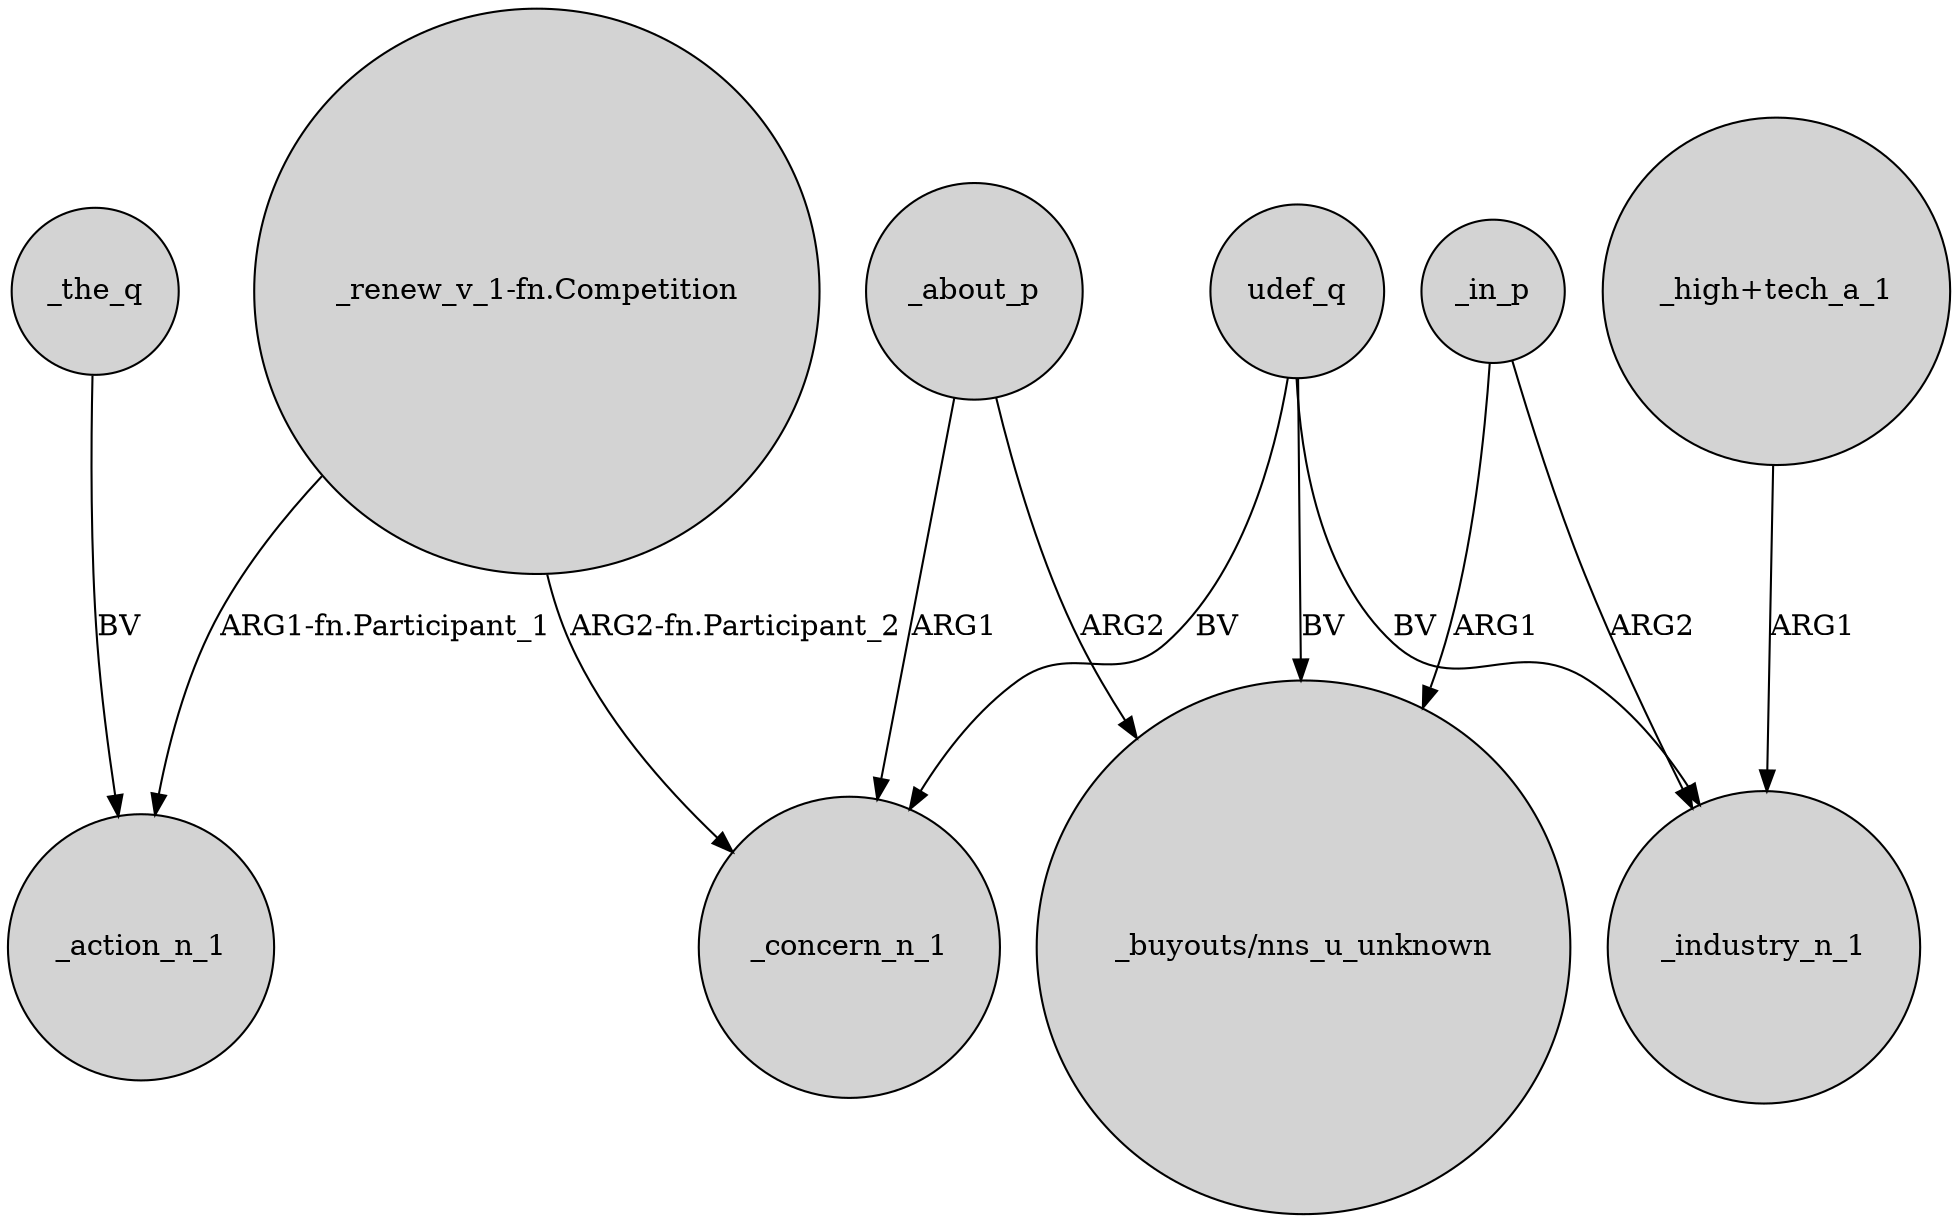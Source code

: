 digraph {
	node [shape=circle style=filled]
	"_renew_v_1-fn.Competition" -> _action_n_1 [label="ARG1-fn.Participant_1"]
	udef_q -> _concern_n_1 [label=BV]
	_about_p -> _concern_n_1 [label=ARG1]
	_in_p -> "_buyouts/nns_u_unknown" [label=ARG1]
	udef_q -> "_buyouts/nns_u_unknown" [label=BV]
	_in_p -> _industry_n_1 [label=ARG2]
	_about_p -> "_buyouts/nns_u_unknown" [label=ARG2]
	_the_q -> _action_n_1 [label=BV]
	"_high+tech_a_1" -> _industry_n_1 [label=ARG1]
	udef_q -> _industry_n_1 [label=BV]
	"_renew_v_1-fn.Competition" -> _concern_n_1 [label="ARG2-fn.Participant_2"]
}
